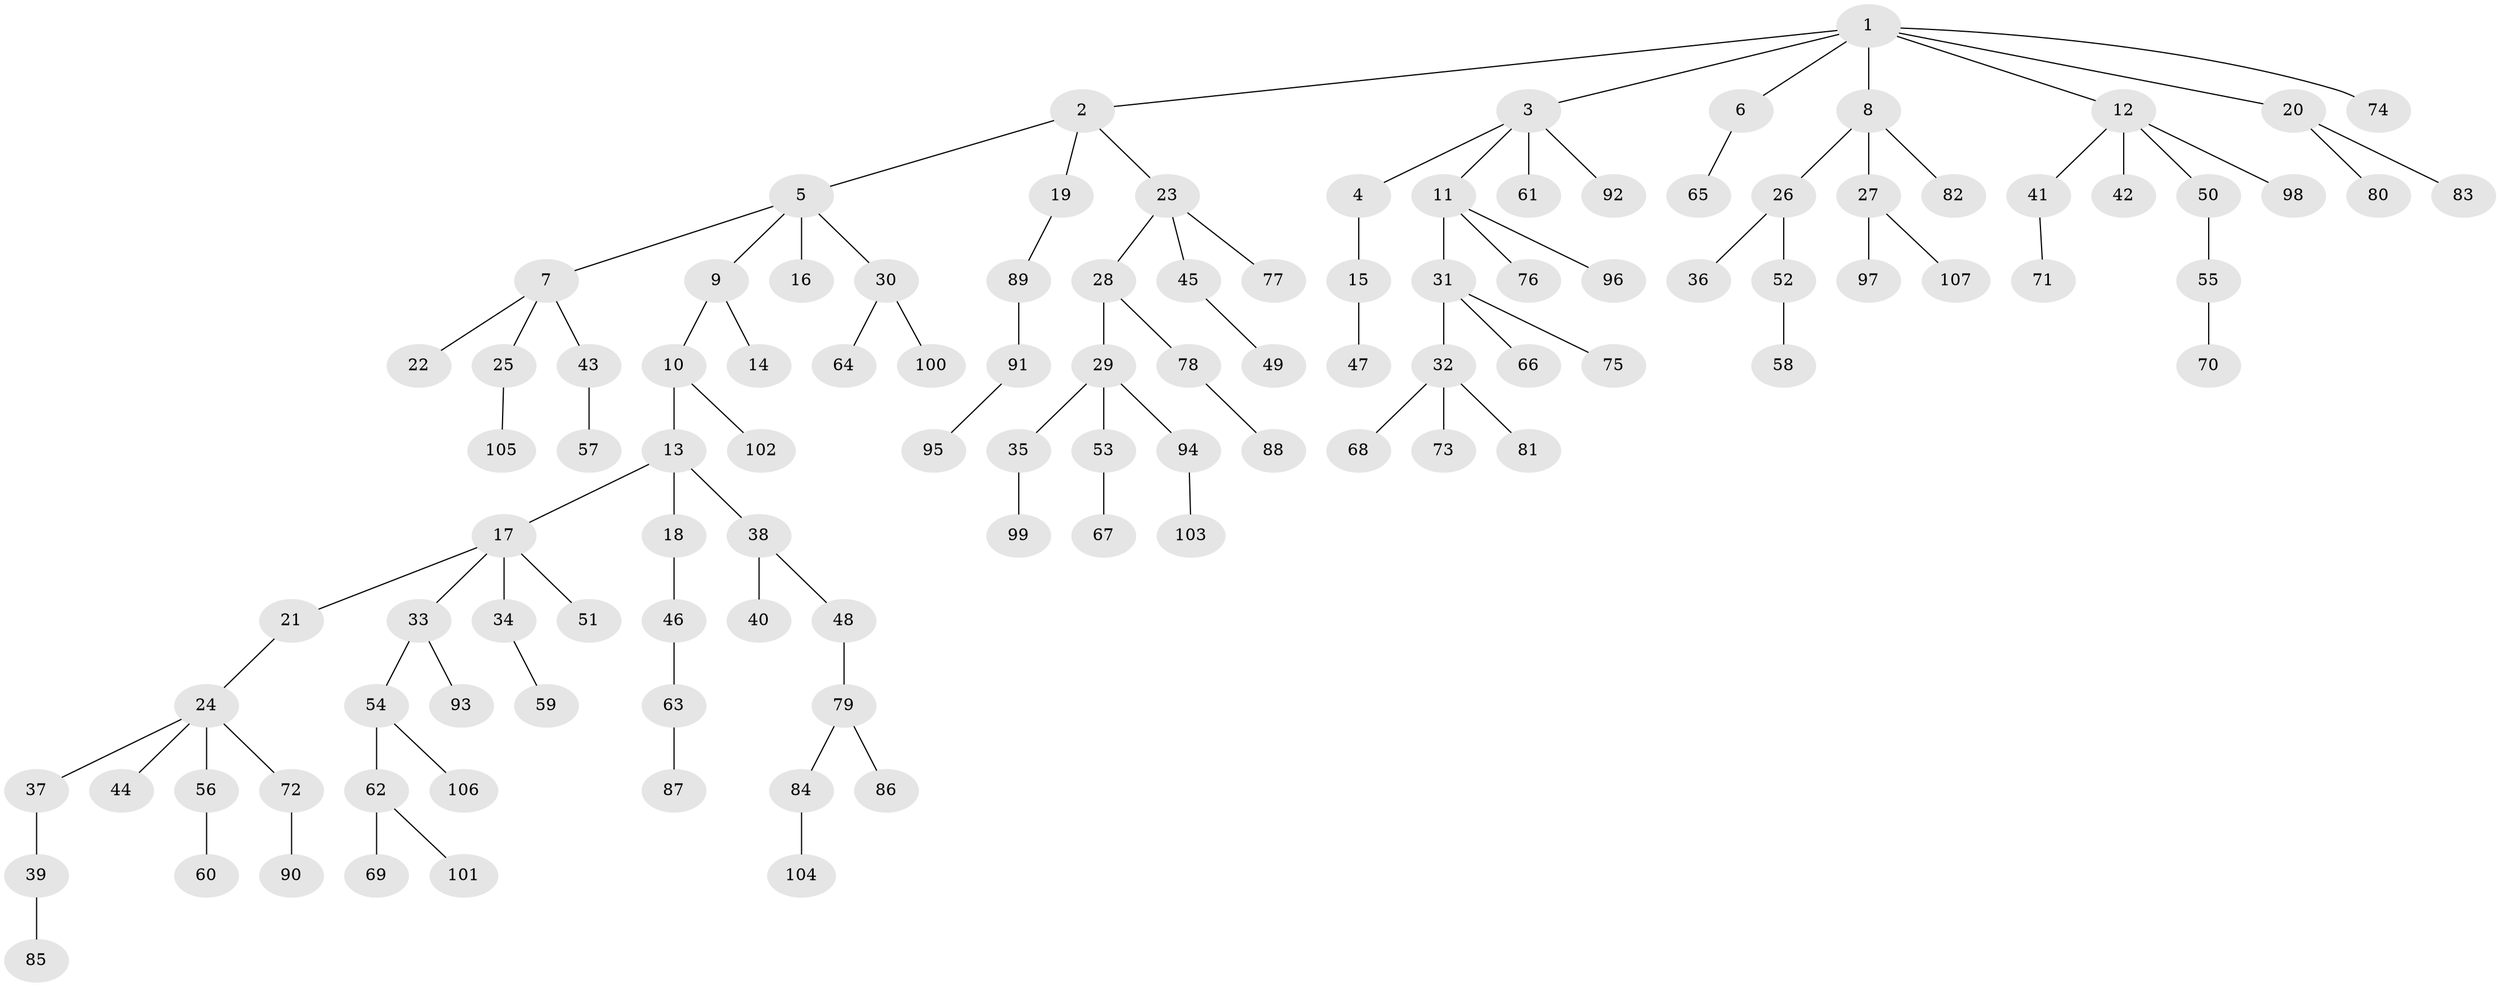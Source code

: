 // Generated by graph-tools (version 1.1) at 2025/36/03/09/25 02:36:55]
// undirected, 107 vertices, 106 edges
graph export_dot {
graph [start="1"]
  node [color=gray90,style=filled];
  1;
  2;
  3;
  4;
  5;
  6;
  7;
  8;
  9;
  10;
  11;
  12;
  13;
  14;
  15;
  16;
  17;
  18;
  19;
  20;
  21;
  22;
  23;
  24;
  25;
  26;
  27;
  28;
  29;
  30;
  31;
  32;
  33;
  34;
  35;
  36;
  37;
  38;
  39;
  40;
  41;
  42;
  43;
  44;
  45;
  46;
  47;
  48;
  49;
  50;
  51;
  52;
  53;
  54;
  55;
  56;
  57;
  58;
  59;
  60;
  61;
  62;
  63;
  64;
  65;
  66;
  67;
  68;
  69;
  70;
  71;
  72;
  73;
  74;
  75;
  76;
  77;
  78;
  79;
  80;
  81;
  82;
  83;
  84;
  85;
  86;
  87;
  88;
  89;
  90;
  91;
  92;
  93;
  94;
  95;
  96;
  97;
  98;
  99;
  100;
  101;
  102;
  103;
  104;
  105;
  106;
  107;
  1 -- 2;
  1 -- 3;
  1 -- 6;
  1 -- 8;
  1 -- 12;
  1 -- 20;
  1 -- 74;
  2 -- 5;
  2 -- 19;
  2 -- 23;
  3 -- 4;
  3 -- 11;
  3 -- 61;
  3 -- 92;
  4 -- 15;
  5 -- 7;
  5 -- 9;
  5 -- 16;
  5 -- 30;
  6 -- 65;
  7 -- 22;
  7 -- 25;
  7 -- 43;
  8 -- 26;
  8 -- 27;
  8 -- 82;
  9 -- 10;
  9 -- 14;
  10 -- 13;
  10 -- 102;
  11 -- 31;
  11 -- 76;
  11 -- 96;
  12 -- 41;
  12 -- 42;
  12 -- 50;
  12 -- 98;
  13 -- 17;
  13 -- 18;
  13 -- 38;
  15 -- 47;
  17 -- 21;
  17 -- 33;
  17 -- 34;
  17 -- 51;
  18 -- 46;
  19 -- 89;
  20 -- 80;
  20 -- 83;
  21 -- 24;
  23 -- 28;
  23 -- 45;
  23 -- 77;
  24 -- 37;
  24 -- 44;
  24 -- 56;
  24 -- 72;
  25 -- 105;
  26 -- 36;
  26 -- 52;
  27 -- 97;
  27 -- 107;
  28 -- 29;
  28 -- 78;
  29 -- 35;
  29 -- 53;
  29 -- 94;
  30 -- 64;
  30 -- 100;
  31 -- 32;
  31 -- 66;
  31 -- 75;
  32 -- 68;
  32 -- 73;
  32 -- 81;
  33 -- 54;
  33 -- 93;
  34 -- 59;
  35 -- 99;
  37 -- 39;
  38 -- 40;
  38 -- 48;
  39 -- 85;
  41 -- 71;
  43 -- 57;
  45 -- 49;
  46 -- 63;
  48 -- 79;
  50 -- 55;
  52 -- 58;
  53 -- 67;
  54 -- 62;
  54 -- 106;
  55 -- 70;
  56 -- 60;
  62 -- 69;
  62 -- 101;
  63 -- 87;
  72 -- 90;
  78 -- 88;
  79 -- 84;
  79 -- 86;
  84 -- 104;
  89 -- 91;
  91 -- 95;
  94 -- 103;
}
